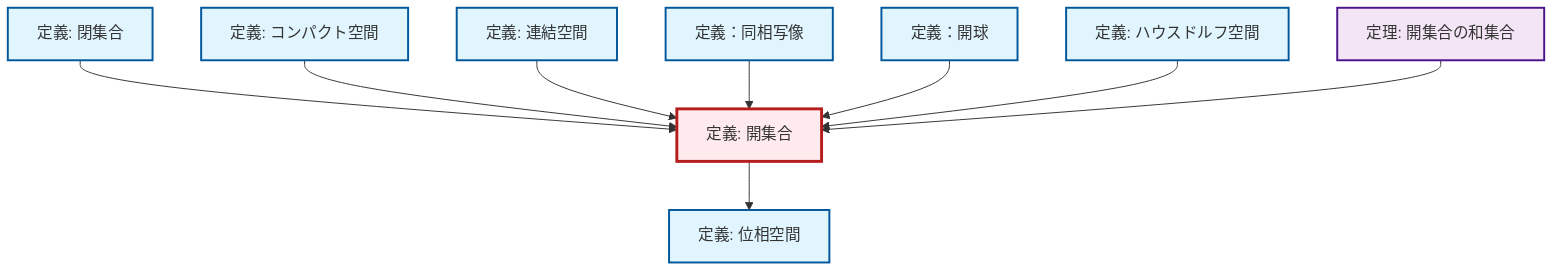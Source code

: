 graph TD
    classDef definition fill:#e1f5fe,stroke:#01579b,stroke-width:2px
    classDef theorem fill:#f3e5f5,stroke:#4a148c,stroke-width:2px
    classDef axiom fill:#fff3e0,stroke:#e65100,stroke-width:2px
    classDef example fill:#e8f5e9,stroke:#1b5e20,stroke-width:2px
    classDef current fill:#ffebee,stroke:#b71c1c,stroke-width:3px
    def-topological-space["定義: 位相空間"]:::definition
    def-compact["定義: コンパクト空間"]:::definition
    def-homeomorphism["定義：同相写像"]:::definition
    def-open-ball["定義：開球"]:::definition
    def-closed-set["定義: 閉集合"]:::definition
    def-hausdorff["定義: ハウスドルフ空間"]:::definition
    thm-union-open-sets["定理: 開集合の和集合"]:::theorem
    def-open-set["定義: 開集合"]:::definition
    def-connected["定義: 連結空間"]:::definition
    def-closed-set --> def-open-set
    def-compact --> def-open-set
    def-connected --> def-open-set
    def-homeomorphism --> def-open-set
    def-open-set --> def-topological-space
    def-open-ball --> def-open-set
    def-hausdorff --> def-open-set
    thm-union-open-sets --> def-open-set
    class def-open-set current